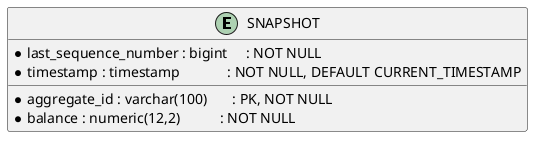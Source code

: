 @startuml
entity "SNAPSHOT" as snapshot {
  * aggregate_id : varchar(100)       : PK, NOT NULL
  * balance : numeric(12,2)           : NOT NULL
  * last_sequence_number : bigint     : NOT NULL
  * timestamp : timestamp             : NOT NULL, DEFAULT CURRENT_TIMESTAMP
}
@enduml
